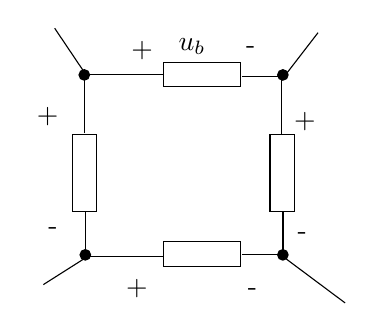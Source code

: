 \begin{tikzpicture}[y=-1cm]
\sf
\filldraw[black] (3.498,3.204) circle (0.067cm);
\filldraw[black] (6.02,3.204) circle (0.067cm);
\filldraw[black] (6.02,5.489) circle (0.067cm);
\filldraw[black] (3.511,5.489) circle (0.067cm);
\draw[black] (4.5,3.044) rectangle (5.478,3.356);
\draw[black] (3.344,4.933) rectangle (3.656,3.956);
\draw[black] (5.856,4.933) rectangle (6.167,3.956);
\draw[black] (3.511,4.944) -- (3.511,5.511);
\draw[black] (3.489,3.2) -- (4.5,3.2);
\draw[black] (3.5,3.944) -- (3.5,3.211);
\draw[black] (5.5,3.222) -- (5.989,3.222);
\draw[black] (6,3.967) -- (6,3.222);
\draw[black] (3.522,5.522) -- (2.978,5.867);
\draw[black] (6.022,5.511) -- (6.811,6.1);
\draw[black] (6.022,3.244) -- (6.467,2.667);
\draw[black] (3.511,3.189) -- (3.122,2.611);
\draw[black] (4.5,5.322) rectangle (5.478,5.633);
\draw[black] (3.511,5.511) -- (4.511,5.511);
\draw[black] (5.5,5.489) -- (6.022,5.489) -- (6.022,4.933);
\path (3.033,3.822) node[text=black,anchor=base] {+};
\path (3.1,5.233) node[text=black,anchor=base] {-};
\path (4.233,2.989) node[text=black,anchor=base] {+};
\path (5.611,2.933) node[text=black,anchor=base] {-};
\path (6.3,3.889) node[text=black,anchor=base] {+};
\path (6.267,5.3) node[text=black,anchor=base] {-};
\path (4.167,6.011) node[text=black,anchor=base] {+};
\path (5.633,6) node[text=black,anchor=base] {-};
\path (4.867,2.889) node[text=black,anchor=base] {$u_b$};

\end{tikzpicture}%

%% Configure (x)emacs for this file ...
%% Local Variables:
%% mode: latex
%% End: